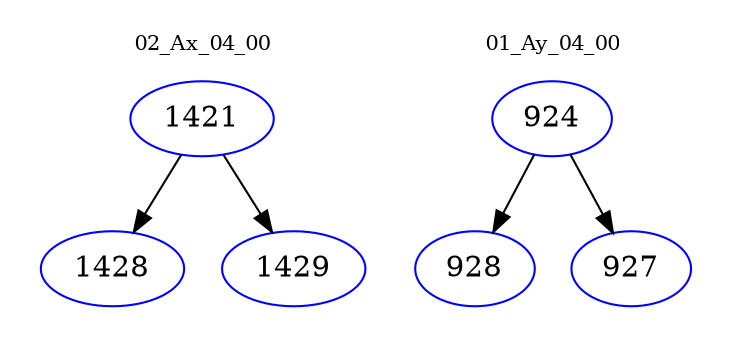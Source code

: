 digraph{
subgraph cluster_0 {
color = white
label = "02_Ax_04_00";
fontsize=10;
T0_1421 [label="1421", color="blue"]
T0_1421 -> T0_1428 [color="black"]
T0_1428 [label="1428", color="blue"]
T0_1421 -> T0_1429 [color="black"]
T0_1429 [label="1429", color="blue"]
}
subgraph cluster_1 {
color = white
label = "01_Ay_04_00";
fontsize=10;
T1_924 [label="924", color="blue"]
T1_924 -> T1_928 [color="black"]
T1_928 [label="928", color="blue"]
T1_924 -> T1_927 [color="black"]
T1_927 [label="927", color="blue"]
}
}
